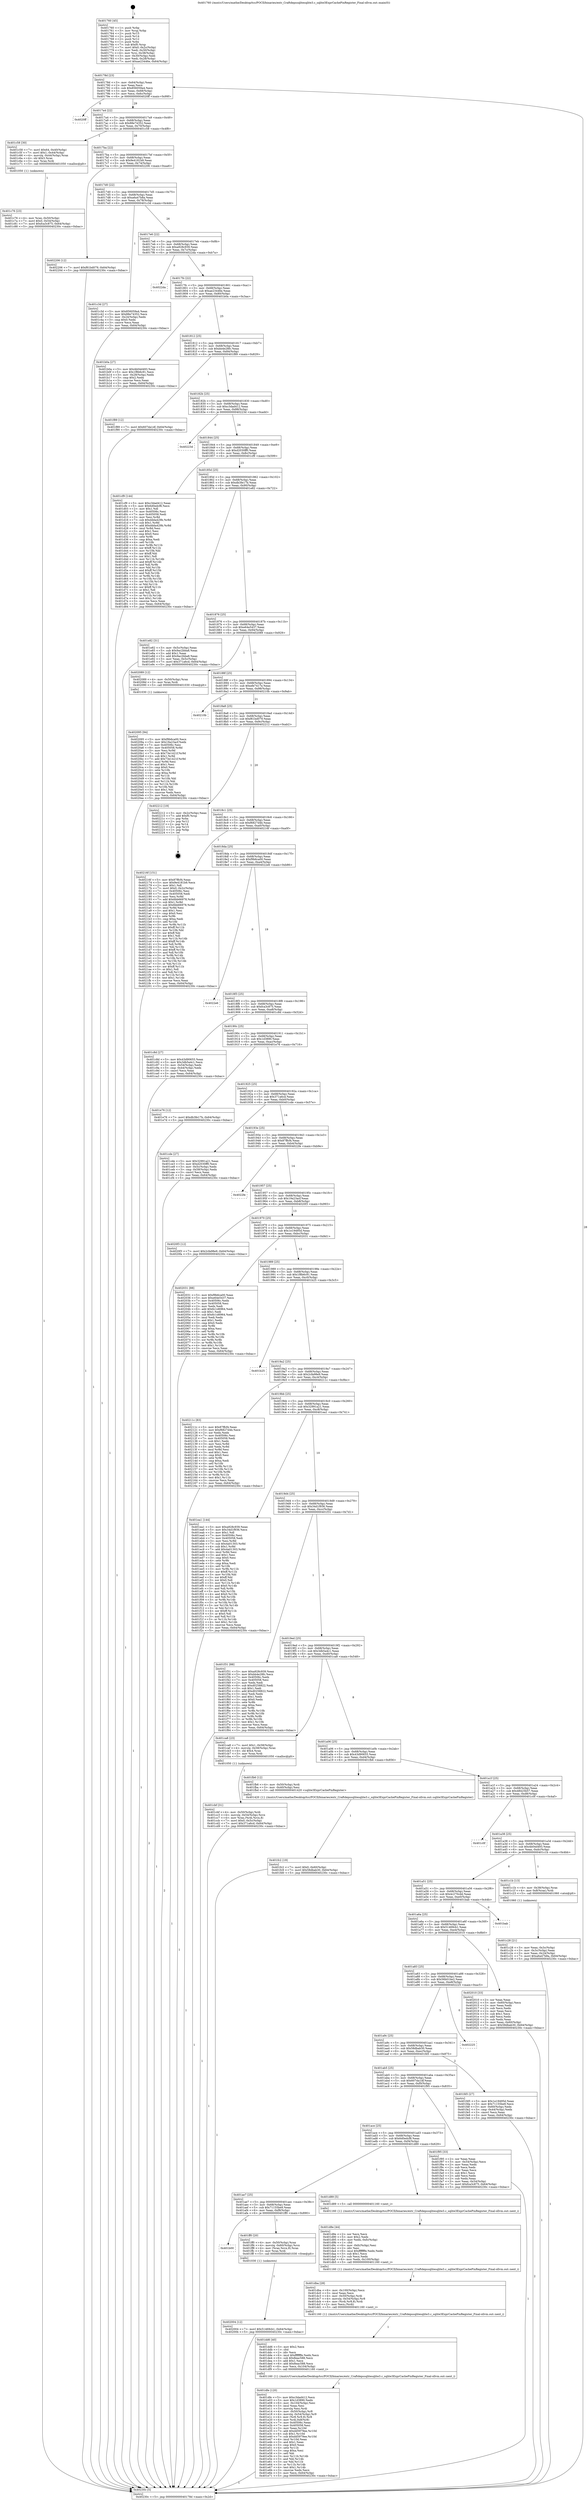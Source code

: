 digraph "0x401760" {
  label = "0x401760 (/mnt/c/Users/mathe/Desktop/tcc/POCII/binaries/extr_Craftdepssqlitesqlite3.c_sqlite3ExprCachePinRegister_Final-ollvm.out::main(0))"
  labelloc = "t"
  node[shape=record]

  Entry [label="",width=0.3,height=0.3,shape=circle,fillcolor=black,style=filled]
  "0x40178d" [label="{
     0x40178d [23]\l
     | [instrs]\l
     &nbsp;&nbsp;0x40178d \<+3\>: mov -0x64(%rbp),%eax\l
     &nbsp;&nbsp;0x401790 \<+2\>: mov %eax,%ecx\l
     &nbsp;&nbsp;0x401792 \<+6\>: sub $0x856059a4,%ecx\l
     &nbsp;&nbsp;0x401798 \<+3\>: mov %eax,-0x68(%rbp)\l
     &nbsp;&nbsp;0x40179b \<+3\>: mov %ecx,-0x6c(%rbp)\l
     &nbsp;&nbsp;0x40179e \<+6\>: je 00000000004020ff \<main+0x99f\>\l
  }"]
  "0x4020ff" [label="{
     0x4020ff\l
  }", style=dashed]
  "0x4017a4" [label="{
     0x4017a4 [22]\l
     | [instrs]\l
     &nbsp;&nbsp;0x4017a4 \<+5\>: jmp 00000000004017a9 \<main+0x49\>\l
     &nbsp;&nbsp;0x4017a9 \<+3\>: mov -0x68(%rbp),%eax\l
     &nbsp;&nbsp;0x4017ac \<+5\>: sub $0x88e74352,%eax\l
     &nbsp;&nbsp;0x4017b1 \<+3\>: mov %eax,-0x70(%rbp)\l
     &nbsp;&nbsp;0x4017b4 \<+6\>: je 0000000000401c58 \<main+0x4f8\>\l
  }"]
  Exit [label="",width=0.3,height=0.3,shape=circle,fillcolor=black,style=filled,peripheries=2]
  "0x401c58" [label="{
     0x401c58 [30]\l
     | [instrs]\l
     &nbsp;&nbsp;0x401c58 \<+7\>: movl $0x64,-0x40(%rbp)\l
     &nbsp;&nbsp;0x401c5f \<+7\>: movl $0x1,-0x44(%rbp)\l
     &nbsp;&nbsp;0x401c66 \<+4\>: movslq -0x44(%rbp),%rax\l
     &nbsp;&nbsp;0x401c6a \<+4\>: shl $0x3,%rax\l
     &nbsp;&nbsp;0x401c6e \<+3\>: mov %rax,%rdi\l
     &nbsp;&nbsp;0x401c71 \<+5\>: call 0000000000401050 \<malloc@plt\>\l
     | [calls]\l
     &nbsp;&nbsp;0x401050 \{1\} (unknown)\l
  }"]
  "0x4017ba" [label="{
     0x4017ba [22]\l
     | [instrs]\l
     &nbsp;&nbsp;0x4017ba \<+5\>: jmp 00000000004017bf \<main+0x5f\>\l
     &nbsp;&nbsp;0x4017bf \<+3\>: mov -0x68(%rbp),%eax\l
     &nbsp;&nbsp;0x4017c2 \<+5\>: sub $0x9e4181b9,%eax\l
     &nbsp;&nbsp;0x4017c7 \<+3\>: mov %eax,-0x74(%rbp)\l
     &nbsp;&nbsp;0x4017ca \<+6\>: je 0000000000402206 \<main+0xaa6\>\l
  }"]
  "0x402095" [label="{
     0x402095 [94]\l
     | [instrs]\l
     &nbsp;&nbsp;0x402095 \<+5\>: mov $0xf9b6ca00,%ecx\l
     &nbsp;&nbsp;0x40209a \<+5\>: mov $0x19a23acf,%edx\l
     &nbsp;&nbsp;0x40209f \<+7\>: mov 0x40506c,%esi\l
     &nbsp;&nbsp;0x4020a6 \<+8\>: mov 0x405058,%r8d\l
     &nbsp;&nbsp;0x4020ae \<+3\>: mov %esi,%r9d\l
     &nbsp;&nbsp;0x4020b1 \<+7\>: sub $0x73e1421f,%r9d\l
     &nbsp;&nbsp;0x4020b8 \<+4\>: sub $0x1,%r9d\l
     &nbsp;&nbsp;0x4020bc \<+7\>: add $0x73e1421f,%r9d\l
     &nbsp;&nbsp;0x4020c3 \<+4\>: imul %r9d,%esi\l
     &nbsp;&nbsp;0x4020c7 \<+3\>: and $0x1,%esi\l
     &nbsp;&nbsp;0x4020ca \<+3\>: cmp $0x0,%esi\l
     &nbsp;&nbsp;0x4020cd \<+4\>: sete %r10b\l
     &nbsp;&nbsp;0x4020d1 \<+4\>: cmp $0xa,%r8d\l
     &nbsp;&nbsp;0x4020d5 \<+4\>: setl %r11b\l
     &nbsp;&nbsp;0x4020d9 \<+3\>: mov %r10b,%bl\l
     &nbsp;&nbsp;0x4020dc \<+3\>: and %r11b,%bl\l
     &nbsp;&nbsp;0x4020df \<+3\>: xor %r11b,%r10b\l
     &nbsp;&nbsp;0x4020e2 \<+3\>: or %r10b,%bl\l
     &nbsp;&nbsp;0x4020e5 \<+3\>: test $0x1,%bl\l
     &nbsp;&nbsp;0x4020e8 \<+3\>: cmovne %edx,%ecx\l
     &nbsp;&nbsp;0x4020eb \<+3\>: mov %ecx,-0x64(%rbp)\l
     &nbsp;&nbsp;0x4020ee \<+5\>: jmp 000000000040230c \<main+0xbac\>\l
  }"]
  "0x402206" [label="{
     0x402206 [12]\l
     | [instrs]\l
     &nbsp;&nbsp;0x402206 \<+7\>: movl $0xf61bd079,-0x64(%rbp)\l
     &nbsp;&nbsp;0x40220d \<+5\>: jmp 000000000040230c \<main+0xbac\>\l
  }"]
  "0x4017d0" [label="{
     0x4017d0 [22]\l
     | [instrs]\l
     &nbsp;&nbsp;0x4017d0 \<+5\>: jmp 00000000004017d5 \<main+0x75\>\l
     &nbsp;&nbsp;0x4017d5 \<+3\>: mov -0x68(%rbp),%eax\l
     &nbsp;&nbsp;0x4017d8 \<+5\>: sub $0xa6a47b8a,%eax\l
     &nbsp;&nbsp;0x4017dd \<+3\>: mov %eax,-0x78(%rbp)\l
     &nbsp;&nbsp;0x4017e0 \<+6\>: je 0000000000401c3d \<main+0x4dd\>\l
  }"]
  "0x402004" [label="{
     0x402004 [12]\l
     | [instrs]\l
     &nbsp;&nbsp;0x402004 \<+7\>: movl $0x51469cb1,-0x64(%rbp)\l
     &nbsp;&nbsp;0x40200b \<+5\>: jmp 000000000040230c \<main+0xbac\>\l
  }"]
  "0x401c3d" [label="{
     0x401c3d [27]\l
     | [instrs]\l
     &nbsp;&nbsp;0x401c3d \<+5\>: mov $0x856059a4,%eax\l
     &nbsp;&nbsp;0x401c42 \<+5\>: mov $0x88e74352,%ecx\l
     &nbsp;&nbsp;0x401c47 \<+3\>: mov -0x24(%rbp),%edx\l
     &nbsp;&nbsp;0x401c4a \<+3\>: cmp $0x0,%edx\l
     &nbsp;&nbsp;0x401c4d \<+3\>: cmove %ecx,%eax\l
     &nbsp;&nbsp;0x401c50 \<+3\>: mov %eax,-0x64(%rbp)\l
     &nbsp;&nbsp;0x401c53 \<+5\>: jmp 000000000040230c \<main+0xbac\>\l
  }"]
  "0x4017e6" [label="{
     0x4017e6 [22]\l
     | [instrs]\l
     &nbsp;&nbsp;0x4017e6 \<+5\>: jmp 00000000004017eb \<main+0x8b\>\l
     &nbsp;&nbsp;0x4017eb \<+3\>: mov -0x68(%rbp),%eax\l
     &nbsp;&nbsp;0x4017ee \<+5\>: sub $0xa928c939,%eax\l
     &nbsp;&nbsp;0x4017f3 \<+3\>: mov %eax,-0x7c(%rbp)\l
     &nbsp;&nbsp;0x4017f6 \<+6\>: je 00000000004022da \<main+0xb7a\>\l
  }"]
  "0x401b00" [label="{
     0x401b00\l
  }", style=dashed]
  "0x4022da" [label="{
     0x4022da\l
  }", style=dashed]
  "0x4017fc" [label="{
     0x4017fc [22]\l
     | [instrs]\l
     &nbsp;&nbsp;0x4017fc \<+5\>: jmp 0000000000401801 \<main+0xa1\>\l
     &nbsp;&nbsp;0x401801 \<+3\>: mov -0x68(%rbp),%eax\l
     &nbsp;&nbsp;0x401804 \<+5\>: sub $0xae23446e,%eax\l
     &nbsp;&nbsp;0x401809 \<+3\>: mov %eax,-0x80(%rbp)\l
     &nbsp;&nbsp;0x40180c \<+6\>: je 0000000000401b0a \<main+0x3aa\>\l
  }"]
  "0x401ff0" [label="{
     0x401ff0 [20]\l
     | [instrs]\l
     &nbsp;&nbsp;0x401ff0 \<+4\>: mov -0x50(%rbp),%rax\l
     &nbsp;&nbsp;0x401ff4 \<+4\>: movslq -0x60(%rbp),%rcx\l
     &nbsp;&nbsp;0x401ff8 \<+4\>: mov (%rax,%rcx,8),%rax\l
     &nbsp;&nbsp;0x401ffc \<+3\>: mov %rax,%rdi\l
     &nbsp;&nbsp;0x401fff \<+5\>: call 0000000000401030 \<free@plt\>\l
     | [calls]\l
     &nbsp;&nbsp;0x401030 \{1\} (unknown)\l
  }"]
  "0x401b0a" [label="{
     0x401b0a [27]\l
     | [instrs]\l
     &nbsp;&nbsp;0x401b0a \<+5\>: mov $0x4b04d493,%eax\l
     &nbsp;&nbsp;0x401b0f \<+5\>: mov $0x1f8b6c91,%ecx\l
     &nbsp;&nbsp;0x401b14 \<+3\>: mov -0x28(%rbp),%edx\l
     &nbsp;&nbsp;0x401b17 \<+3\>: cmp $0x2,%edx\l
     &nbsp;&nbsp;0x401b1a \<+3\>: cmovne %ecx,%eax\l
     &nbsp;&nbsp;0x401b1d \<+3\>: mov %eax,-0x64(%rbp)\l
     &nbsp;&nbsp;0x401b20 \<+5\>: jmp 000000000040230c \<main+0xbac\>\l
  }"]
  "0x401812" [label="{
     0x401812 [25]\l
     | [instrs]\l
     &nbsp;&nbsp;0x401812 \<+5\>: jmp 0000000000401817 \<main+0xb7\>\l
     &nbsp;&nbsp;0x401817 \<+3\>: mov -0x68(%rbp),%eax\l
     &nbsp;&nbsp;0x40181a \<+5\>: sub $0xbb4e28fc,%eax\l
     &nbsp;&nbsp;0x40181f \<+6\>: mov %eax,-0x84(%rbp)\l
     &nbsp;&nbsp;0x401825 \<+6\>: je 0000000000401f89 \<main+0x829\>\l
  }"]
  "0x40230c" [label="{
     0x40230c [5]\l
     | [instrs]\l
     &nbsp;&nbsp;0x40230c \<+5\>: jmp 000000000040178d \<main+0x2d\>\l
  }"]
  "0x401760" [label="{
     0x401760 [45]\l
     | [instrs]\l
     &nbsp;&nbsp;0x401760 \<+1\>: push %rbp\l
     &nbsp;&nbsp;0x401761 \<+3\>: mov %rsp,%rbp\l
     &nbsp;&nbsp;0x401764 \<+2\>: push %r15\l
     &nbsp;&nbsp;0x401766 \<+2\>: push %r14\l
     &nbsp;&nbsp;0x401768 \<+2\>: push %r12\l
     &nbsp;&nbsp;0x40176a \<+1\>: push %rbx\l
     &nbsp;&nbsp;0x40176b \<+7\>: sub $0xf0,%rsp\l
     &nbsp;&nbsp;0x401772 \<+7\>: movl $0x0,-0x2c(%rbp)\l
     &nbsp;&nbsp;0x401779 \<+3\>: mov %edi,-0x30(%rbp)\l
     &nbsp;&nbsp;0x40177c \<+4\>: mov %rsi,-0x38(%rbp)\l
     &nbsp;&nbsp;0x401780 \<+3\>: mov -0x30(%rbp),%edi\l
     &nbsp;&nbsp;0x401783 \<+3\>: mov %edi,-0x28(%rbp)\l
     &nbsp;&nbsp;0x401786 \<+7\>: movl $0xae23446e,-0x64(%rbp)\l
  }"]
  "0x401fc2" [label="{
     0x401fc2 [19]\l
     | [instrs]\l
     &nbsp;&nbsp;0x401fc2 \<+7\>: movl $0x0,-0x60(%rbp)\l
     &nbsp;&nbsp;0x401fc9 \<+7\>: movl $0x58dbab30,-0x64(%rbp)\l
     &nbsp;&nbsp;0x401fd0 \<+5\>: jmp 000000000040230c \<main+0xbac\>\l
  }"]
  "0x401f89" [label="{
     0x401f89 [12]\l
     | [instrs]\l
     &nbsp;&nbsp;0x401f89 \<+7\>: movl $0x607da1df,-0x64(%rbp)\l
     &nbsp;&nbsp;0x401f90 \<+5\>: jmp 000000000040230c \<main+0xbac\>\l
  }"]
  "0x40182b" [label="{
     0x40182b [25]\l
     | [instrs]\l
     &nbsp;&nbsp;0x40182b \<+5\>: jmp 0000000000401830 \<main+0xd0\>\l
     &nbsp;&nbsp;0x401830 \<+3\>: mov -0x68(%rbp),%eax\l
     &nbsp;&nbsp;0x401833 \<+5\>: sub $0xc3dad412,%eax\l
     &nbsp;&nbsp;0x401838 \<+6\>: mov %eax,-0x88(%rbp)\l
     &nbsp;&nbsp;0x40183e \<+6\>: je 000000000040223d \<main+0xadd\>\l
  }"]
  "0x401dfe" [label="{
     0x401dfe [120]\l
     | [instrs]\l
     &nbsp;&nbsp;0x401dfe \<+5\>: mov $0xc3dad412,%ecx\l
     &nbsp;&nbsp;0x401e03 \<+5\>: mov $0x1d3890,%edx\l
     &nbsp;&nbsp;0x401e08 \<+6\>: mov -0x104(%rbp),%esi\l
     &nbsp;&nbsp;0x401e0e \<+3\>: imul %eax,%esi\l
     &nbsp;&nbsp;0x401e11 \<+3\>: movslq %esi,%rdi\l
     &nbsp;&nbsp;0x401e14 \<+4\>: mov -0x50(%rbp),%r8\l
     &nbsp;&nbsp;0x401e18 \<+4\>: movslq -0x54(%rbp),%r9\l
     &nbsp;&nbsp;0x401e1c \<+4\>: mov (%r8,%r9,8),%r8\l
     &nbsp;&nbsp;0x401e20 \<+4\>: mov %rdi,0x8(%r8)\l
     &nbsp;&nbsp;0x401e24 \<+7\>: mov 0x40506c,%eax\l
     &nbsp;&nbsp;0x401e2b \<+7\>: mov 0x405058,%esi\l
     &nbsp;&nbsp;0x401e32 \<+3\>: mov %eax,%r10d\l
     &nbsp;&nbsp;0x401e35 \<+7\>: add $0xdd5979ee,%r10d\l
     &nbsp;&nbsp;0x401e3c \<+4\>: sub $0x1,%r10d\l
     &nbsp;&nbsp;0x401e40 \<+7\>: sub $0xdd5979ee,%r10d\l
     &nbsp;&nbsp;0x401e47 \<+4\>: imul %r10d,%eax\l
     &nbsp;&nbsp;0x401e4b \<+3\>: and $0x1,%eax\l
     &nbsp;&nbsp;0x401e4e \<+3\>: cmp $0x0,%eax\l
     &nbsp;&nbsp;0x401e51 \<+4\>: sete %r11b\l
     &nbsp;&nbsp;0x401e55 \<+3\>: cmp $0xa,%esi\l
     &nbsp;&nbsp;0x401e58 \<+3\>: setl %bl\l
     &nbsp;&nbsp;0x401e5b \<+3\>: mov %r11b,%r14b\l
     &nbsp;&nbsp;0x401e5e \<+3\>: and %bl,%r14b\l
     &nbsp;&nbsp;0x401e61 \<+3\>: xor %bl,%r11b\l
     &nbsp;&nbsp;0x401e64 \<+3\>: or %r11b,%r14b\l
     &nbsp;&nbsp;0x401e67 \<+4\>: test $0x1,%r14b\l
     &nbsp;&nbsp;0x401e6b \<+3\>: cmovne %edx,%ecx\l
     &nbsp;&nbsp;0x401e6e \<+3\>: mov %ecx,-0x64(%rbp)\l
     &nbsp;&nbsp;0x401e71 \<+5\>: jmp 000000000040230c \<main+0xbac\>\l
  }"]
  "0x40223d" [label="{
     0x40223d\l
  }", style=dashed]
  "0x401844" [label="{
     0x401844 [25]\l
     | [instrs]\l
     &nbsp;&nbsp;0x401844 \<+5\>: jmp 0000000000401849 \<main+0xe9\>\l
     &nbsp;&nbsp;0x401849 \<+3\>: mov -0x68(%rbp),%eax\l
     &nbsp;&nbsp;0x40184c \<+5\>: sub $0xd2030ff0,%eax\l
     &nbsp;&nbsp;0x401851 \<+6\>: mov %eax,-0x8c(%rbp)\l
     &nbsp;&nbsp;0x401857 \<+6\>: je 0000000000401cf9 \<main+0x599\>\l
  }"]
  "0x401dd6" [label="{
     0x401dd6 [40]\l
     | [instrs]\l
     &nbsp;&nbsp;0x401dd6 \<+5\>: mov $0x2,%ecx\l
     &nbsp;&nbsp;0x401ddb \<+1\>: cltd\l
     &nbsp;&nbsp;0x401ddc \<+2\>: idiv %ecx\l
     &nbsp;&nbsp;0x401dde \<+6\>: imul $0xfffffffe,%edx,%ecx\l
     &nbsp;&nbsp;0x401de4 \<+6\>: sub $0x8eac588,%ecx\l
     &nbsp;&nbsp;0x401dea \<+3\>: add $0x1,%ecx\l
     &nbsp;&nbsp;0x401ded \<+6\>: add $0x8eac588,%ecx\l
     &nbsp;&nbsp;0x401df3 \<+6\>: mov %ecx,-0x104(%rbp)\l
     &nbsp;&nbsp;0x401df9 \<+5\>: call 0000000000401160 \<next_i\>\l
     | [calls]\l
     &nbsp;&nbsp;0x401160 \{1\} (/mnt/c/Users/mathe/Desktop/tcc/POCII/binaries/extr_Craftdepssqlitesqlite3.c_sqlite3ExprCachePinRegister_Final-ollvm.out::next_i)\l
  }"]
  "0x401cf9" [label="{
     0x401cf9 [144]\l
     | [instrs]\l
     &nbsp;&nbsp;0x401cf9 \<+5\>: mov $0xc3dad412,%eax\l
     &nbsp;&nbsp;0x401cfe \<+5\>: mov $0x6d0edcf8,%ecx\l
     &nbsp;&nbsp;0x401d03 \<+2\>: mov $0x1,%dl\l
     &nbsp;&nbsp;0x401d05 \<+7\>: mov 0x40506c,%esi\l
     &nbsp;&nbsp;0x401d0c \<+7\>: mov 0x405058,%edi\l
     &nbsp;&nbsp;0x401d13 \<+3\>: mov %esi,%r8d\l
     &nbsp;&nbsp;0x401d16 \<+7\>: sub $0xddda429b,%r8d\l
     &nbsp;&nbsp;0x401d1d \<+4\>: sub $0x1,%r8d\l
     &nbsp;&nbsp;0x401d21 \<+7\>: add $0xddda429b,%r8d\l
     &nbsp;&nbsp;0x401d28 \<+4\>: imul %r8d,%esi\l
     &nbsp;&nbsp;0x401d2c \<+3\>: and $0x1,%esi\l
     &nbsp;&nbsp;0x401d2f \<+3\>: cmp $0x0,%esi\l
     &nbsp;&nbsp;0x401d32 \<+4\>: sete %r9b\l
     &nbsp;&nbsp;0x401d36 \<+3\>: cmp $0xa,%edi\l
     &nbsp;&nbsp;0x401d39 \<+4\>: setl %r10b\l
     &nbsp;&nbsp;0x401d3d \<+3\>: mov %r9b,%r11b\l
     &nbsp;&nbsp;0x401d40 \<+4\>: xor $0xff,%r11b\l
     &nbsp;&nbsp;0x401d44 \<+3\>: mov %r10b,%bl\l
     &nbsp;&nbsp;0x401d47 \<+3\>: xor $0xff,%bl\l
     &nbsp;&nbsp;0x401d4a \<+3\>: xor $0x1,%dl\l
     &nbsp;&nbsp;0x401d4d \<+3\>: mov %r11b,%r14b\l
     &nbsp;&nbsp;0x401d50 \<+4\>: and $0xff,%r14b\l
     &nbsp;&nbsp;0x401d54 \<+3\>: and %dl,%r9b\l
     &nbsp;&nbsp;0x401d57 \<+3\>: mov %bl,%r15b\l
     &nbsp;&nbsp;0x401d5a \<+4\>: and $0xff,%r15b\l
     &nbsp;&nbsp;0x401d5e \<+3\>: and %dl,%r10b\l
     &nbsp;&nbsp;0x401d61 \<+3\>: or %r9b,%r14b\l
     &nbsp;&nbsp;0x401d64 \<+3\>: or %r10b,%r15b\l
     &nbsp;&nbsp;0x401d67 \<+3\>: xor %r15b,%r14b\l
     &nbsp;&nbsp;0x401d6a \<+3\>: or %bl,%r11b\l
     &nbsp;&nbsp;0x401d6d \<+4\>: xor $0xff,%r11b\l
     &nbsp;&nbsp;0x401d71 \<+3\>: or $0x1,%dl\l
     &nbsp;&nbsp;0x401d74 \<+3\>: and %dl,%r11b\l
     &nbsp;&nbsp;0x401d77 \<+3\>: or %r11b,%r14b\l
     &nbsp;&nbsp;0x401d7a \<+4\>: test $0x1,%r14b\l
     &nbsp;&nbsp;0x401d7e \<+3\>: cmovne %ecx,%eax\l
     &nbsp;&nbsp;0x401d81 \<+3\>: mov %eax,-0x64(%rbp)\l
     &nbsp;&nbsp;0x401d84 \<+5\>: jmp 000000000040230c \<main+0xbac\>\l
  }"]
  "0x40185d" [label="{
     0x40185d [25]\l
     | [instrs]\l
     &nbsp;&nbsp;0x40185d \<+5\>: jmp 0000000000401862 \<main+0x102\>\l
     &nbsp;&nbsp;0x401862 \<+3\>: mov -0x68(%rbp),%eax\l
     &nbsp;&nbsp;0x401865 \<+5\>: sub $0xdb3fe17b,%eax\l
     &nbsp;&nbsp;0x40186a \<+6\>: mov %eax,-0x90(%rbp)\l
     &nbsp;&nbsp;0x401870 \<+6\>: je 0000000000401e82 \<main+0x722\>\l
  }"]
  "0x401dba" [label="{
     0x401dba [28]\l
     | [instrs]\l
     &nbsp;&nbsp;0x401dba \<+6\>: mov -0x100(%rbp),%ecx\l
     &nbsp;&nbsp;0x401dc0 \<+3\>: imul %eax,%ecx\l
     &nbsp;&nbsp;0x401dc3 \<+4\>: mov -0x50(%rbp),%rdi\l
     &nbsp;&nbsp;0x401dc7 \<+4\>: movslq -0x54(%rbp),%r8\l
     &nbsp;&nbsp;0x401dcb \<+4\>: mov (%rdi,%r8,8),%rdi\l
     &nbsp;&nbsp;0x401dcf \<+2\>: mov %ecx,(%rdi)\l
     &nbsp;&nbsp;0x401dd1 \<+5\>: call 0000000000401160 \<next_i\>\l
     | [calls]\l
     &nbsp;&nbsp;0x401160 \{1\} (/mnt/c/Users/mathe/Desktop/tcc/POCII/binaries/extr_Craftdepssqlitesqlite3.c_sqlite3ExprCachePinRegister_Final-ollvm.out::next_i)\l
  }"]
  "0x401e82" [label="{
     0x401e82 [31]\l
     | [instrs]\l
     &nbsp;&nbsp;0x401e82 \<+3\>: mov -0x5c(%rbp),%eax\l
     &nbsp;&nbsp;0x401e85 \<+5\>: sub $0x9ac2bba8,%eax\l
     &nbsp;&nbsp;0x401e8a \<+3\>: add $0x1,%eax\l
     &nbsp;&nbsp;0x401e8d \<+5\>: add $0x9ac2bba8,%eax\l
     &nbsp;&nbsp;0x401e92 \<+3\>: mov %eax,-0x5c(%rbp)\l
     &nbsp;&nbsp;0x401e95 \<+7\>: movl $0x371a6cd,-0x64(%rbp)\l
     &nbsp;&nbsp;0x401e9c \<+5\>: jmp 000000000040230c \<main+0xbac\>\l
  }"]
  "0x401876" [label="{
     0x401876 [25]\l
     | [instrs]\l
     &nbsp;&nbsp;0x401876 \<+5\>: jmp 000000000040187b \<main+0x11b\>\l
     &nbsp;&nbsp;0x40187b \<+3\>: mov -0x68(%rbp),%eax\l
     &nbsp;&nbsp;0x40187e \<+5\>: sub $0xe64e5437,%eax\l
     &nbsp;&nbsp;0x401883 \<+6\>: mov %eax,-0x94(%rbp)\l
     &nbsp;&nbsp;0x401889 \<+6\>: je 0000000000402089 \<main+0x929\>\l
  }"]
  "0x401d8e" [label="{
     0x401d8e [44]\l
     | [instrs]\l
     &nbsp;&nbsp;0x401d8e \<+2\>: xor %ecx,%ecx\l
     &nbsp;&nbsp;0x401d90 \<+5\>: mov $0x2,%edx\l
     &nbsp;&nbsp;0x401d95 \<+6\>: mov %edx,-0xfc(%rbp)\l
     &nbsp;&nbsp;0x401d9b \<+1\>: cltd\l
     &nbsp;&nbsp;0x401d9c \<+6\>: mov -0xfc(%rbp),%esi\l
     &nbsp;&nbsp;0x401da2 \<+2\>: idiv %esi\l
     &nbsp;&nbsp;0x401da4 \<+6\>: imul $0xfffffffe,%edx,%edx\l
     &nbsp;&nbsp;0x401daa \<+3\>: sub $0x1,%ecx\l
     &nbsp;&nbsp;0x401dad \<+2\>: sub %ecx,%edx\l
     &nbsp;&nbsp;0x401daf \<+6\>: mov %edx,-0x100(%rbp)\l
     &nbsp;&nbsp;0x401db5 \<+5\>: call 0000000000401160 \<next_i\>\l
     | [calls]\l
     &nbsp;&nbsp;0x401160 \{1\} (/mnt/c/Users/mathe/Desktop/tcc/POCII/binaries/extr_Craftdepssqlitesqlite3.c_sqlite3ExprCachePinRegister_Final-ollvm.out::next_i)\l
  }"]
  "0x402089" [label="{
     0x402089 [12]\l
     | [instrs]\l
     &nbsp;&nbsp;0x402089 \<+4\>: mov -0x50(%rbp),%rax\l
     &nbsp;&nbsp;0x40208d \<+3\>: mov %rax,%rdi\l
     &nbsp;&nbsp;0x402090 \<+5\>: call 0000000000401030 \<free@plt\>\l
     | [calls]\l
     &nbsp;&nbsp;0x401030 \{1\} (unknown)\l
  }"]
  "0x40188f" [label="{
     0x40188f [25]\l
     | [instrs]\l
     &nbsp;&nbsp;0x40188f \<+5\>: jmp 0000000000401894 \<main+0x134\>\l
     &nbsp;&nbsp;0x401894 \<+3\>: mov -0x68(%rbp),%eax\l
     &nbsp;&nbsp;0x401897 \<+5\>: sub $0xefe7417e,%eax\l
     &nbsp;&nbsp;0x40189c \<+6\>: mov %eax,-0x98(%rbp)\l
     &nbsp;&nbsp;0x4018a2 \<+6\>: je 000000000040210b \<main+0x9ab\>\l
  }"]
  "0x401ae7" [label="{
     0x401ae7 [25]\l
     | [instrs]\l
     &nbsp;&nbsp;0x401ae7 \<+5\>: jmp 0000000000401aec \<main+0x38c\>\l
     &nbsp;&nbsp;0x401aec \<+3\>: mov -0x68(%rbp),%eax\l
     &nbsp;&nbsp;0x401aef \<+5\>: sub $0x71155be9,%eax\l
     &nbsp;&nbsp;0x401af4 \<+6\>: mov %eax,-0xf8(%rbp)\l
     &nbsp;&nbsp;0x401afa \<+6\>: je 0000000000401ff0 \<main+0x890\>\l
  }"]
  "0x40210b" [label="{
     0x40210b\l
  }", style=dashed]
  "0x4018a8" [label="{
     0x4018a8 [25]\l
     | [instrs]\l
     &nbsp;&nbsp;0x4018a8 \<+5\>: jmp 00000000004018ad \<main+0x14d\>\l
     &nbsp;&nbsp;0x4018ad \<+3\>: mov -0x68(%rbp),%eax\l
     &nbsp;&nbsp;0x4018b0 \<+5\>: sub $0xf61bd079,%eax\l
     &nbsp;&nbsp;0x4018b5 \<+6\>: mov %eax,-0x9c(%rbp)\l
     &nbsp;&nbsp;0x4018bb \<+6\>: je 0000000000402212 \<main+0xab2\>\l
  }"]
  "0x401d89" [label="{
     0x401d89 [5]\l
     | [instrs]\l
     &nbsp;&nbsp;0x401d89 \<+5\>: call 0000000000401160 \<next_i\>\l
     | [calls]\l
     &nbsp;&nbsp;0x401160 \{1\} (/mnt/c/Users/mathe/Desktop/tcc/POCII/binaries/extr_Craftdepssqlitesqlite3.c_sqlite3ExprCachePinRegister_Final-ollvm.out::next_i)\l
  }"]
  "0x402212" [label="{
     0x402212 [19]\l
     | [instrs]\l
     &nbsp;&nbsp;0x402212 \<+3\>: mov -0x2c(%rbp),%eax\l
     &nbsp;&nbsp;0x402215 \<+7\>: add $0xf0,%rsp\l
     &nbsp;&nbsp;0x40221c \<+1\>: pop %rbx\l
     &nbsp;&nbsp;0x40221d \<+2\>: pop %r12\l
     &nbsp;&nbsp;0x40221f \<+2\>: pop %r14\l
     &nbsp;&nbsp;0x402221 \<+2\>: pop %r15\l
     &nbsp;&nbsp;0x402223 \<+1\>: pop %rbp\l
     &nbsp;&nbsp;0x402224 \<+1\>: ret\l
  }"]
  "0x4018c1" [label="{
     0x4018c1 [25]\l
     | [instrs]\l
     &nbsp;&nbsp;0x4018c1 \<+5\>: jmp 00000000004018c6 \<main+0x166\>\l
     &nbsp;&nbsp;0x4018c6 \<+3\>: mov -0x68(%rbp),%eax\l
     &nbsp;&nbsp;0x4018c9 \<+5\>: sub $0xf6827d4b,%eax\l
     &nbsp;&nbsp;0x4018ce \<+6\>: mov %eax,-0xa0(%rbp)\l
     &nbsp;&nbsp;0x4018d4 \<+6\>: je 000000000040216f \<main+0xa0f\>\l
  }"]
  "0x401ace" [label="{
     0x401ace [25]\l
     | [instrs]\l
     &nbsp;&nbsp;0x401ace \<+5\>: jmp 0000000000401ad3 \<main+0x373\>\l
     &nbsp;&nbsp;0x401ad3 \<+3\>: mov -0x68(%rbp),%eax\l
     &nbsp;&nbsp;0x401ad6 \<+5\>: sub $0x6d0edcf8,%eax\l
     &nbsp;&nbsp;0x401adb \<+6\>: mov %eax,-0xf4(%rbp)\l
     &nbsp;&nbsp;0x401ae1 \<+6\>: je 0000000000401d89 \<main+0x629\>\l
  }"]
  "0x40216f" [label="{
     0x40216f [151]\l
     | [instrs]\l
     &nbsp;&nbsp;0x40216f \<+5\>: mov $0x87ffcf4,%eax\l
     &nbsp;&nbsp;0x402174 \<+5\>: mov $0x9e4181b9,%ecx\l
     &nbsp;&nbsp;0x402179 \<+2\>: mov $0x1,%dl\l
     &nbsp;&nbsp;0x40217b \<+7\>: movl $0x0,-0x2c(%rbp)\l
     &nbsp;&nbsp;0x402182 \<+7\>: mov 0x40506c,%esi\l
     &nbsp;&nbsp;0x402189 \<+7\>: mov 0x405058,%edi\l
     &nbsp;&nbsp;0x402190 \<+3\>: mov %esi,%r8d\l
     &nbsp;&nbsp;0x402193 \<+7\>: add $0x6bb66978,%r8d\l
     &nbsp;&nbsp;0x40219a \<+4\>: sub $0x1,%r8d\l
     &nbsp;&nbsp;0x40219e \<+7\>: sub $0x6bb66978,%r8d\l
     &nbsp;&nbsp;0x4021a5 \<+4\>: imul %r8d,%esi\l
     &nbsp;&nbsp;0x4021a9 \<+3\>: and $0x1,%esi\l
     &nbsp;&nbsp;0x4021ac \<+3\>: cmp $0x0,%esi\l
     &nbsp;&nbsp;0x4021af \<+4\>: sete %r9b\l
     &nbsp;&nbsp;0x4021b3 \<+3\>: cmp $0xa,%edi\l
     &nbsp;&nbsp;0x4021b6 \<+4\>: setl %r10b\l
     &nbsp;&nbsp;0x4021ba \<+3\>: mov %r9b,%r11b\l
     &nbsp;&nbsp;0x4021bd \<+4\>: xor $0xff,%r11b\l
     &nbsp;&nbsp;0x4021c1 \<+3\>: mov %r10b,%bl\l
     &nbsp;&nbsp;0x4021c4 \<+3\>: xor $0xff,%bl\l
     &nbsp;&nbsp;0x4021c7 \<+3\>: xor $0x1,%dl\l
     &nbsp;&nbsp;0x4021ca \<+3\>: mov %r11b,%r14b\l
     &nbsp;&nbsp;0x4021cd \<+4\>: and $0xff,%r14b\l
     &nbsp;&nbsp;0x4021d1 \<+3\>: and %dl,%r9b\l
     &nbsp;&nbsp;0x4021d4 \<+3\>: mov %bl,%r15b\l
     &nbsp;&nbsp;0x4021d7 \<+4\>: and $0xff,%r15b\l
     &nbsp;&nbsp;0x4021db \<+3\>: and %dl,%r10b\l
     &nbsp;&nbsp;0x4021de \<+3\>: or %r9b,%r14b\l
     &nbsp;&nbsp;0x4021e1 \<+3\>: or %r10b,%r15b\l
     &nbsp;&nbsp;0x4021e4 \<+3\>: xor %r15b,%r14b\l
     &nbsp;&nbsp;0x4021e7 \<+3\>: or %bl,%r11b\l
     &nbsp;&nbsp;0x4021ea \<+4\>: xor $0xff,%r11b\l
     &nbsp;&nbsp;0x4021ee \<+3\>: or $0x1,%dl\l
     &nbsp;&nbsp;0x4021f1 \<+3\>: and %dl,%r11b\l
     &nbsp;&nbsp;0x4021f4 \<+3\>: or %r11b,%r14b\l
     &nbsp;&nbsp;0x4021f7 \<+4\>: test $0x1,%r14b\l
     &nbsp;&nbsp;0x4021fb \<+3\>: cmovne %ecx,%eax\l
     &nbsp;&nbsp;0x4021fe \<+3\>: mov %eax,-0x64(%rbp)\l
     &nbsp;&nbsp;0x402201 \<+5\>: jmp 000000000040230c \<main+0xbac\>\l
  }"]
  "0x4018da" [label="{
     0x4018da [25]\l
     | [instrs]\l
     &nbsp;&nbsp;0x4018da \<+5\>: jmp 00000000004018df \<main+0x17f\>\l
     &nbsp;&nbsp;0x4018df \<+3\>: mov -0x68(%rbp),%eax\l
     &nbsp;&nbsp;0x4018e2 \<+5\>: sub $0xf9b6ca00,%eax\l
     &nbsp;&nbsp;0x4018e7 \<+6\>: mov %eax,-0xa4(%rbp)\l
     &nbsp;&nbsp;0x4018ed \<+6\>: je 00000000004022e6 \<main+0xb86\>\l
  }"]
  "0x401f95" [label="{
     0x401f95 [33]\l
     | [instrs]\l
     &nbsp;&nbsp;0x401f95 \<+2\>: xor %eax,%eax\l
     &nbsp;&nbsp;0x401f97 \<+3\>: mov -0x54(%rbp),%ecx\l
     &nbsp;&nbsp;0x401f9a \<+2\>: mov %eax,%edx\l
     &nbsp;&nbsp;0x401f9c \<+2\>: sub %ecx,%edx\l
     &nbsp;&nbsp;0x401f9e \<+2\>: mov %eax,%ecx\l
     &nbsp;&nbsp;0x401fa0 \<+3\>: sub $0x1,%ecx\l
     &nbsp;&nbsp;0x401fa3 \<+2\>: add %ecx,%edx\l
     &nbsp;&nbsp;0x401fa5 \<+2\>: sub %edx,%eax\l
     &nbsp;&nbsp;0x401fa7 \<+3\>: mov %eax,-0x54(%rbp)\l
     &nbsp;&nbsp;0x401faa \<+7\>: movl $0xfca3c875,-0x64(%rbp)\l
     &nbsp;&nbsp;0x401fb1 \<+5\>: jmp 000000000040230c \<main+0xbac\>\l
  }"]
  "0x4022e6" [label="{
     0x4022e6\l
  }", style=dashed]
  "0x4018f3" [label="{
     0x4018f3 [25]\l
     | [instrs]\l
     &nbsp;&nbsp;0x4018f3 \<+5\>: jmp 00000000004018f8 \<main+0x198\>\l
     &nbsp;&nbsp;0x4018f8 \<+3\>: mov -0x68(%rbp),%eax\l
     &nbsp;&nbsp;0x4018fb \<+5\>: sub $0xfca3c875,%eax\l
     &nbsp;&nbsp;0x401900 \<+6\>: mov %eax,-0xa8(%rbp)\l
     &nbsp;&nbsp;0x401906 \<+6\>: je 0000000000401c8d \<main+0x52d\>\l
  }"]
  "0x401ab5" [label="{
     0x401ab5 [25]\l
     | [instrs]\l
     &nbsp;&nbsp;0x401ab5 \<+5\>: jmp 0000000000401aba \<main+0x35a\>\l
     &nbsp;&nbsp;0x401aba \<+3\>: mov -0x68(%rbp),%eax\l
     &nbsp;&nbsp;0x401abd \<+5\>: sub $0x607da1df,%eax\l
     &nbsp;&nbsp;0x401ac2 \<+6\>: mov %eax,-0xf0(%rbp)\l
     &nbsp;&nbsp;0x401ac8 \<+6\>: je 0000000000401f95 \<main+0x835\>\l
  }"]
  "0x401c8d" [label="{
     0x401c8d [27]\l
     | [instrs]\l
     &nbsp;&nbsp;0x401c8d \<+5\>: mov $0x43d90655,%eax\l
     &nbsp;&nbsp;0x401c92 \<+5\>: mov $0x3db5a4c1,%ecx\l
     &nbsp;&nbsp;0x401c97 \<+3\>: mov -0x54(%rbp),%edx\l
     &nbsp;&nbsp;0x401c9a \<+3\>: cmp -0x44(%rbp),%edx\l
     &nbsp;&nbsp;0x401c9d \<+3\>: cmovl %ecx,%eax\l
     &nbsp;&nbsp;0x401ca0 \<+3\>: mov %eax,-0x64(%rbp)\l
     &nbsp;&nbsp;0x401ca3 \<+5\>: jmp 000000000040230c \<main+0xbac\>\l
  }"]
  "0x40190c" [label="{
     0x40190c [25]\l
     | [instrs]\l
     &nbsp;&nbsp;0x40190c \<+5\>: jmp 0000000000401911 \<main+0x1b1\>\l
     &nbsp;&nbsp;0x401911 \<+3\>: mov -0x68(%rbp),%eax\l
     &nbsp;&nbsp;0x401914 \<+5\>: sub $0x1d3890,%eax\l
     &nbsp;&nbsp;0x401919 \<+6\>: mov %eax,-0xac(%rbp)\l
     &nbsp;&nbsp;0x40191f \<+6\>: je 0000000000401e76 \<main+0x716\>\l
  }"]
  "0x401fd5" [label="{
     0x401fd5 [27]\l
     | [instrs]\l
     &nbsp;&nbsp;0x401fd5 \<+5\>: mov $0x1e19495d,%eax\l
     &nbsp;&nbsp;0x401fda \<+5\>: mov $0x71155be9,%ecx\l
     &nbsp;&nbsp;0x401fdf \<+3\>: mov -0x60(%rbp),%edx\l
     &nbsp;&nbsp;0x401fe2 \<+3\>: cmp -0x44(%rbp),%edx\l
     &nbsp;&nbsp;0x401fe5 \<+3\>: cmovl %ecx,%eax\l
     &nbsp;&nbsp;0x401fe8 \<+3\>: mov %eax,-0x64(%rbp)\l
     &nbsp;&nbsp;0x401feb \<+5\>: jmp 000000000040230c \<main+0xbac\>\l
  }"]
  "0x401e76" [label="{
     0x401e76 [12]\l
     | [instrs]\l
     &nbsp;&nbsp;0x401e76 \<+7\>: movl $0xdb3fe17b,-0x64(%rbp)\l
     &nbsp;&nbsp;0x401e7d \<+5\>: jmp 000000000040230c \<main+0xbac\>\l
  }"]
  "0x401925" [label="{
     0x401925 [25]\l
     | [instrs]\l
     &nbsp;&nbsp;0x401925 \<+5\>: jmp 000000000040192a \<main+0x1ca\>\l
     &nbsp;&nbsp;0x40192a \<+3\>: mov -0x68(%rbp),%eax\l
     &nbsp;&nbsp;0x40192d \<+5\>: sub $0x371a6cd,%eax\l
     &nbsp;&nbsp;0x401932 \<+6\>: mov %eax,-0xb0(%rbp)\l
     &nbsp;&nbsp;0x401938 \<+6\>: je 0000000000401cde \<main+0x57e\>\l
  }"]
  "0x401a9c" [label="{
     0x401a9c [25]\l
     | [instrs]\l
     &nbsp;&nbsp;0x401a9c \<+5\>: jmp 0000000000401aa1 \<main+0x341\>\l
     &nbsp;&nbsp;0x401aa1 \<+3\>: mov -0x68(%rbp),%eax\l
     &nbsp;&nbsp;0x401aa4 \<+5\>: sub $0x58dbab30,%eax\l
     &nbsp;&nbsp;0x401aa9 \<+6\>: mov %eax,-0xec(%rbp)\l
     &nbsp;&nbsp;0x401aaf \<+6\>: je 0000000000401fd5 \<main+0x875\>\l
  }"]
  "0x401cde" [label="{
     0x401cde [27]\l
     | [instrs]\l
     &nbsp;&nbsp;0x401cde \<+5\>: mov $0x32991a21,%eax\l
     &nbsp;&nbsp;0x401ce3 \<+5\>: mov $0xd2030ff0,%ecx\l
     &nbsp;&nbsp;0x401ce8 \<+3\>: mov -0x5c(%rbp),%edx\l
     &nbsp;&nbsp;0x401ceb \<+3\>: cmp -0x58(%rbp),%edx\l
     &nbsp;&nbsp;0x401cee \<+3\>: cmovl %ecx,%eax\l
     &nbsp;&nbsp;0x401cf1 \<+3\>: mov %eax,-0x64(%rbp)\l
     &nbsp;&nbsp;0x401cf4 \<+5\>: jmp 000000000040230c \<main+0xbac\>\l
  }"]
  "0x40193e" [label="{
     0x40193e [25]\l
     | [instrs]\l
     &nbsp;&nbsp;0x40193e \<+5\>: jmp 0000000000401943 \<main+0x1e3\>\l
     &nbsp;&nbsp;0x401943 \<+3\>: mov -0x68(%rbp),%eax\l
     &nbsp;&nbsp;0x401946 \<+5\>: sub $0x87ffcf4,%eax\l
     &nbsp;&nbsp;0x40194b \<+6\>: mov %eax,-0xb4(%rbp)\l
     &nbsp;&nbsp;0x401951 \<+6\>: je 00000000004022fe \<main+0xb9e\>\l
  }"]
  "0x402225" [label="{
     0x402225\l
  }", style=dashed]
  "0x4022fe" [label="{
     0x4022fe\l
  }", style=dashed]
  "0x401957" [label="{
     0x401957 [25]\l
     | [instrs]\l
     &nbsp;&nbsp;0x401957 \<+5\>: jmp 000000000040195c \<main+0x1fc\>\l
     &nbsp;&nbsp;0x40195c \<+3\>: mov -0x68(%rbp),%eax\l
     &nbsp;&nbsp;0x40195f \<+5\>: sub $0x19a23acf,%eax\l
     &nbsp;&nbsp;0x401964 \<+6\>: mov %eax,-0xb8(%rbp)\l
     &nbsp;&nbsp;0x40196a \<+6\>: je 00000000004020f3 \<main+0x993\>\l
  }"]
  "0x401a83" [label="{
     0x401a83 [25]\l
     | [instrs]\l
     &nbsp;&nbsp;0x401a83 \<+5\>: jmp 0000000000401a88 \<main+0x328\>\l
     &nbsp;&nbsp;0x401a88 \<+3\>: mov -0x68(%rbp),%eax\l
     &nbsp;&nbsp;0x401a8b \<+5\>: sub $0x56b01be2,%eax\l
     &nbsp;&nbsp;0x401a90 \<+6\>: mov %eax,-0xe8(%rbp)\l
     &nbsp;&nbsp;0x401a96 \<+6\>: je 0000000000402225 \<main+0xac5\>\l
  }"]
  "0x4020f3" [label="{
     0x4020f3 [12]\l
     | [instrs]\l
     &nbsp;&nbsp;0x4020f3 \<+7\>: movl $0x2cfa98e9,-0x64(%rbp)\l
     &nbsp;&nbsp;0x4020fa \<+5\>: jmp 000000000040230c \<main+0xbac\>\l
  }"]
  "0x401970" [label="{
     0x401970 [25]\l
     | [instrs]\l
     &nbsp;&nbsp;0x401970 \<+5\>: jmp 0000000000401975 \<main+0x215\>\l
     &nbsp;&nbsp;0x401975 \<+3\>: mov -0x68(%rbp),%eax\l
     &nbsp;&nbsp;0x401978 \<+5\>: sub $0x1e19495d,%eax\l
     &nbsp;&nbsp;0x40197d \<+6\>: mov %eax,-0xbc(%rbp)\l
     &nbsp;&nbsp;0x401983 \<+6\>: je 0000000000402031 \<main+0x8d1\>\l
  }"]
  "0x402010" [label="{
     0x402010 [33]\l
     | [instrs]\l
     &nbsp;&nbsp;0x402010 \<+2\>: xor %eax,%eax\l
     &nbsp;&nbsp;0x402012 \<+3\>: mov -0x60(%rbp),%ecx\l
     &nbsp;&nbsp;0x402015 \<+2\>: mov %eax,%edx\l
     &nbsp;&nbsp;0x402017 \<+2\>: sub %ecx,%edx\l
     &nbsp;&nbsp;0x402019 \<+2\>: mov %eax,%ecx\l
     &nbsp;&nbsp;0x40201b \<+3\>: sub $0x1,%ecx\l
     &nbsp;&nbsp;0x40201e \<+2\>: add %ecx,%edx\l
     &nbsp;&nbsp;0x402020 \<+2\>: sub %edx,%eax\l
     &nbsp;&nbsp;0x402022 \<+3\>: mov %eax,-0x60(%rbp)\l
     &nbsp;&nbsp;0x402025 \<+7\>: movl $0x58dbab30,-0x64(%rbp)\l
     &nbsp;&nbsp;0x40202c \<+5\>: jmp 000000000040230c \<main+0xbac\>\l
  }"]
  "0x402031" [label="{
     0x402031 [88]\l
     | [instrs]\l
     &nbsp;&nbsp;0x402031 \<+5\>: mov $0xf9b6ca00,%eax\l
     &nbsp;&nbsp;0x402036 \<+5\>: mov $0xe64e5437,%ecx\l
     &nbsp;&nbsp;0x40203b \<+7\>: mov 0x40506c,%edx\l
     &nbsp;&nbsp;0x402042 \<+7\>: mov 0x405058,%esi\l
     &nbsp;&nbsp;0x402049 \<+2\>: mov %edx,%edi\l
     &nbsp;&nbsp;0x40204b \<+6\>: add $0x6c1d6964,%edi\l
     &nbsp;&nbsp;0x402051 \<+3\>: sub $0x1,%edi\l
     &nbsp;&nbsp;0x402054 \<+6\>: sub $0x6c1d6964,%edi\l
     &nbsp;&nbsp;0x40205a \<+3\>: imul %edi,%edx\l
     &nbsp;&nbsp;0x40205d \<+3\>: and $0x1,%edx\l
     &nbsp;&nbsp;0x402060 \<+3\>: cmp $0x0,%edx\l
     &nbsp;&nbsp;0x402063 \<+4\>: sete %r8b\l
     &nbsp;&nbsp;0x402067 \<+3\>: cmp $0xa,%esi\l
     &nbsp;&nbsp;0x40206a \<+4\>: setl %r9b\l
     &nbsp;&nbsp;0x40206e \<+3\>: mov %r8b,%r10b\l
     &nbsp;&nbsp;0x402071 \<+3\>: and %r9b,%r10b\l
     &nbsp;&nbsp;0x402074 \<+3\>: xor %r9b,%r8b\l
     &nbsp;&nbsp;0x402077 \<+3\>: or %r8b,%r10b\l
     &nbsp;&nbsp;0x40207a \<+4\>: test $0x1,%r10b\l
     &nbsp;&nbsp;0x40207e \<+3\>: cmovne %ecx,%eax\l
     &nbsp;&nbsp;0x402081 \<+3\>: mov %eax,-0x64(%rbp)\l
     &nbsp;&nbsp;0x402084 \<+5\>: jmp 000000000040230c \<main+0xbac\>\l
  }"]
  "0x401989" [label="{
     0x401989 [25]\l
     | [instrs]\l
     &nbsp;&nbsp;0x401989 \<+5\>: jmp 000000000040198e \<main+0x22e\>\l
     &nbsp;&nbsp;0x40198e \<+3\>: mov -0x68(%rbp),%eax\l
     &nbsp;&nbsp;0x401991 \<+5\>: sub $0x1f8b6c91,%eax\l
     &nbsp;&nbsp;0x401996 \<+6\>: mov %eax,-0xc0(%rbp)\l
     &nbsp;&nbsp;0x40199c \<+6\>: je 0000000000401b25 \<main+0x3c5\>\l
  }"]
  "0x401a6a" [label="{
     0x401a6a [25]\l
     | [instrs]\l
     &nbsp;&nbsp;0x401a6a \<+5\>: jmp 0000000000401a6f \<main+0x30f\>\l
     &nbsp;&nbsp;0x401a6f \<+3\>: mov -0x68(%rbp),%eax\l
     &nbsp;&nbsp;0x401a72 \<+5\>: sub $0x51469cb1,%eax\l
     &nbsp;&nbsp;0x401a77 \<+6\>: mov %eax,-0xe4(%rbp)\l
     &nbsp;&nbsp;0x401a7d \<+6\>: je 0000000000402010 \<main+0x8b0\>\l
  }"]
  "0x401b25" [label="{
     0x401b25\l
  }", style=dashed]
  "0x4019a2" [label="{
     0x4019a2 [25]\l
     | [instrs]\l
     &nbsp;&nbsp;0x4019a2 \<+5\>: jmp 00000000004019a7 \<main+0x247\>\l
     &nbsp;&nbsp;0x4019a7 \<+3\>: mov -0x68(%rbp),%eax\l
     &nbsp;&nbsp;0x4019aa \<+5\>: sub $0x2cfa98e9,%eax\l
     &nbsp;&nbsp;0x4019af \<+6\>: mov %eax,-0xc4(%rbp)\l
     &nbsp;&nbsp;0x4019b5 \<+6\>: je 000000000040211c \<main+0x9bc\>\l
  }"]
  "0x401bab" [label="{
     0x401bab\l
  }", style=dashed]
  "0x40211c" [label="{
     0x40211c [83]\l
     | [instrs]\l
     &nbsp;&nbsp;0x40211c \<+5\>: mov $0x87ffcf4,%eax\l
     &nbsp;&nbsp;0x402121 \<+5\>: mov $0xf6827d4b,%ecx\l
     &nbsp;&nbsp;0x402126 \<+2\>: xor %edx,%edx\l
     &nbsp;&nbsp;0x402128 \<+7\>: mov 0x40506c,%esi\l
     &nbsp;&nbsp;0x40212f \<+7\>: mov 0x405058,%edi\l
     &nbsp;&nbsp;0x402136 \<+3\>: sub $0x1,%edx\l
     &nbsp;&nbsp;0x402139 \<+3\>: mov %esi,%r8d\l
     &nbsp;&nbsp;0x40213c \<+3\>: add %edx,%r8d\l
     &nbsp;&nbsp;0x40213f \<+4\>: imul %r8d,%esi\l
     &nbsp;&nbsp;0x402143 \<+3\>: and $0x1,%esi\l
     &nbsp;&nbsp;0x402146 \<+3\>: cmp $0x0,%esi\l
     &nbsp;&nbsp;0x402149 \<+4\>: sete %r9b\l
     &nbsp;&nbsp;0x40214d \<+3\>: cmp $0xa,%edi\l
     &nbsp;&nbsp;0x402150 \<+4\>: setl %r10b\l
     &nbsp;&nbsp;0x402154 \<+3\>: mov %r9b,%r11b\l
     &nbsp;&nbsp;0x402157 \<+3\>: and %r10b,%r11b\l
     &nbsp;&nbsp;0x40215a \<+3\>: xor %r10b,%r9b\l
     &nbsp;&nbsp;0x40215d \<+3\>: or %r9b,%r11b\l
     &nbsp;&nbsp;0x402160 \<+4\>: test $0x1,%r11b\l
     &nbsp;&nbsp;0x402164 \<+3\>: cmovne %ecx,%eax\l
     &nbsp;&nbsp;0x402167 \<+3\>: mov %eax,-0x64(%rbp)\l
     &nbsp;&nbsp;0x40216a \<+5\>: jmp 000000000040230c \<main+0xbac\>\l
  }"]
  "0x4019bb" [label="{
     0x4019bb [25]\l
     | [instrs]\l
     &nbsp;&nbsp;0x4019bb \<+5\>: jmp 00000000004019c0 \<main+0x260\>\l
     &nbsp;&nbsp;0x4019c0 \<+3\>: mov -0x68(%rbp),%eax\l
     &nbsp;&nbsp;0x4019c3 \<+5\>: sub $0x32991a21,%eax\l
     &nbsp;&nbsp;0x4019c8 \<+6\>: mov %eax,-0xc8(%rbp)\l
     &nbsp;&nbsp;0x4019ce \<+6\>: je 0000000000401ea1 \<main+0x741\>\l
  }"]
  "0x401cbf" [label="{
     0x401cbf [31]\l
     | [instrs]\l
     &nbsp;&nbsp;0x401cbf \<+4\>: mov -0x50(%rbp),%rdi\l
     &nbsp;&nbsp;0x401cc3 \<+4\>: movslq -0x54(%rbp),%rcx\l
     &nbsp;&nbsp;0x401cc7 \<+4\>: mov %rax,(%rdi,%rcx,8)\l
     &nbsp;&nbsp;0x401ccb \<+7\>: movl $0x0,-0x5c(%rbp)\l
     &nbsp;&nbsp;0x401cd2 \<+7\>: movl $0x371a6cd,-0x64(%rbp)\l
     &nbsp;&nbsp;0x401cd9 \<+5\>: jmp 000000000040230c \<main+0xbac\>\l
  }"]
  "0x401ea1" [label="{
     0x401ea1 [144]\l
     | [instrs]\l
     &nbsp;&nbsp;0x401ea1 \<+5\>: mov $0xa928c939,%eax\l
     &nbsp;&nbsp;0x401ea6 \<+5\>: mov $0x34d1f936,%ecx\l
     &nbsp;&nbsp;0x401eab \<+2\>: mov $0x1,%dl\l
     &nbsp;&nbsp;0x401ead \<+7\>: mov 0x40506c,%esi\l
     &nbsp;&nbsp;0x401eb4 \<+7\>: mov 0x405058,%edi\l
     &nbsp;&nbsp;0x401ebb \<+3\>: mov %esi,%r8d\l
     &nbsp;&nbsp;0x401ebe \<+7\>: sub $0x4a01303,%r8d\l
     &nbsp;&nbsp;0x401ec5 \<+4\>: sub $0x1,%r8d\l
     &nbsp;&nbsp;0x401ec9 \<+7\>: add $0x4a01303,%r8d\l
     &nbsp;&nbsp;0x401ed0 \<+4\>: imul %r8d,%esi\l
     &nbsp;&nbsp;0x401ed4 \<+3\>: and $0x1,%esi\l
     &nbsp;&nbsp;0x401ed7 \<+3\>: cmp $0x0,%esi\l
     &nbsp;&nbsp;0x401eda \<+4\>: sete %r9b\l
     &nbsp;&nbsp;0x401ede \<+3\>: cmp $0xa,%edi\l
     &nbsp;&nbsp;0x401ee1 \<+4\>: setl %r10b\l
     &nbsp;&nbsp;0x401ee5 \<+3\>: mov %r9b,%r11b\l
     &nbsp;&nbsp;0x401ee8 \<+4\>: xor $0xff,%r11b\l
     &nbsp;&nbsp;0x401eec \<+3\>: mov %r10b,%bl\l
     &nbsp;&nbsp;0x401eef \<+3\>: xor $0xff,%bl\l
     &nbsp;&nbsp;0x401ef2 \<+3\>: xor $0x0,%dl\l
     &nbsp;&nbsp;0x401ef5 \<+3\>: mov %r11b,%r14b\l
     &nbsp;&nbsp;0x401ef8 \<+4\>: and $0x0,%r14b\l
     &nbsp;&nbsp;0x401efc \<+3\>: and %dl,%r9b\l
     &nbsp;&nbsp;0x401eff \<+3\>: mov %bl,%r15b\l
     &nbsp;&nbsp;0x401f02 \<+4\>: and $0x0,%r15b\l
     &nbsp;&nbsp;0x401f06 \<+3\>: and %dl,%r10b\l
     &nbsp;&nbsp;0x401f09 \<+3\>: or %r9b,%r14b\l
     &nbsp;&nbsp;0x401f0c \<+3\>: or %r10b,%r15b\l
     &nbsp;&nbsp;0x401f0f \<+3\>: xor %r15b,%r14b\l
     &nbsp;&nbsp;0x401f12 \<+3\>: or %bl,%r11b\l
     &nbsp;&nbsp;0x401f15 \<+4\>: xor $0xff,%r11b\l
     &nbsp;&nbsp;0x401f19 \<+3\>: or $0x0,%dl\l
     &nbsp;&nbsp;0x401f1c \<+3\>: and %dl,%r11b\l
     &nbsp;&nbsp;0x401f1f \<+3\>: or %r11b,%r14b\l
     &nbsp;&nbsp;0x401f22 \<+4\>: test $0x1,%r14b\l
     &nbsp;&nbsp;0x401f26 \<+3\>: cmovne %ecx,%eax\l
     &nbsp;&nbsp;0x401f29 \<+3\>: mov %eax,-0x64(%rbp)\l
     &nbsp;&nbsp;0x401f2c \<+5\>: jmp 000000000040230c \<main+0xbac\>\l
  }"]
  "0x4019d4" [label="{
     0x4019d4 [25]\l
     | [instrs]\l
     &nbsp;&nbsp;0x4019d4 \<+5\>: jmp 00000000004019d9 \<main+0x279\>\l
     &nbsp;&nbsp;0x4019d9 \<+3\>: mov -0x68(%rbp),%eax\l
     &nbsp;&nbsp;0x4019dc \<+5\>: sub $0x34d1f936,%eax\l
     &nbsp;&nbsp;0x4019e1 \<+6\>: mov %eax,-0xcc(%rbp)\l
     &nbsp;&nbsp;0x4019e7 \<+6\>: je 0000000000401f31 \<main+0x7d1\>\l
  }"]
  "0x401c76" [label="{
     0x401c76 [23]\l
     | [instrs]\l
     &nbsp;&nbsp;0x401c76 \<+4\>: mov %rax,-0x50(%rbp)\l
     &nbsp;&nbsp;0x401c7a \<+7\>: movl $0x0,-0x54(%rbp)\l
     &nbsp;&nbsp;0x401c81 \<+7\>: movl $0xfca3c875,-0x64(%rbp)\l
     &nbsp;&nbsp;0x401c88 \<+5\>: jmp 000000000040230c \<main+0xbac\>\l
  }"]
  "0x401f31" [label="{
     0x401f31 [88]\l
     | [instrs]\l
     &nbsp;&nbsp;0x401f31 \<+5\>: mov $0xa928c939,%eax\l
     &nbsp;&nbsp;0x401f36 \<+5\>: mov $0xbb4e28fc,%ecx\l
     &nbsp;&nbsp;0x401f3b \<+7\>: mov 0x40506c,%edx\l
     &nbsp;&nbsp;0x401f42 \<+7\>: mov 0x405058,%esi\l
     &nbsp;&nbsp;0x401f49 \<+2\>: mov %edx,%edi\l
     &nbsp;&nbsp;0x401f4b \<+6\>: sub $0xd0258822,%edi\l
     &nbsp;&nbsp;0x401f51 \<+3\>: sub $0x1,%edi\l
     &nbsp;&nbsp;0x401f54 \<+6\>: add $0xd0258822,%edi\l
     &nbsp;&nbsp;0x401f5a \<+3\>: imul %edi,%edx\l
     &nbsp;&nbsp;0x401f5d \<+3\>: and $0x1,%edx\l
     &nbsp;&nbsp;0x401f60 \<+3\>: cmp $0x0,%edx\l
     &nbsp;&nbsp;0x401f63 \<+4\>: sete %r8b\l
     &nbsp;&nbsp;0x401f67 \<+3\>: cmp $0xa,%esi\l
     &nbsp;&nbsp;0x401f6a \<+4\>: setl %r9b\l
     &nbsp;&nbsp;0x401f6e \<+3\>: mov %r8b,%r10b\l
     &nbsp;&nbsp;0x401f71 \<+3\>: and %r9b,%r10b\l
     &nbsp;&nbsp;0x401f74 \<+3\>: xor %r9b,%r8b\l
     &nbsp;&nbsp;0x401f77 \<+3\>: or %r8b,%r10b\l
     &nbsp;&nbsp;0x401f7a \<+4\>: test $0x1,%r10b\l
     &nbsp;&nbsp;0x401f7e \<+3\>: cmovne %ecx,%eax\l
     &nbsp;&nbsp;0x401f81 \<+3\>: mov %eax,-0x64(%rbp)\l
     &nbsp;&nbsp;0x401f84 \<+5\>: jmp 000000000040230c \<main+0xbac\>\l
  }"]
  "0x4019ed" [label="{
     0x4019ed [25]\l
     | [instrs]\l
     &nbsp;&nbsp;0x4019ed \<+5\>: jmp 00000000004019f2 \<main+0x292\>\l
     &nbsp;&nbsp;0x4019f2 \<+3\>: mov -0x68(%rbp),%eax\l
     &nbsp;&nbsp;0x4019f5 \<+5\>: sub $0x3db5a4c1,%eax\l
     &nbsp;&nbsp;0x4019fa \<+6\>: mov %eax,-0xd0(%rbp)\l
     &nbsp;&nbsp;0x401a00 \<+6\>: je 0000000000401ca8 \<main+0x548\>\l
  }"]
  "0x401c28" [label="{
     0x401c28 [21]\l
     | [instrs]\l
     &nbsp;&nbsp;0x401c28 \<+3\>: mov %eax,-0x3c(%rbp)\l
     &nbsp;&nbsp;0x401c2b \<+3\>: mov -0x3c(%rbp),%eax\l
     &nbsp;&nbsp;0x401c2e \<+3\>: mov %eax,-0x24(%rbp)\l
     &nbsp;&nbsp;0x401c31 \<+7\>: movl $0xa6a47b8a,-0x64(%rbp)\l
     &nbsp;&nbsp;0x401c38 \<+5\>: jmp 000000000040230c \<main+0xbac\>\l
  }"]
  "0x401ca8" [label="{
     0x401ca8 [23]\l
     | [instrs]\l
     &nbsp;&nbsp;0x401ca8 \<+7\>: movl $0x1,-0x58(%rbp)\l
     &nbsp;&nbsp;0x401caf \<+4\>: movslq -0x58(%rbp),%rax\l
     &nbsp;&nbsp;0x401cb3 \<+4\>: shl $0x4,%rax\l
     &nbsp;&nbsp;0x401cb7 \<+3\>: mov %rax,%rdi\l
     &nbsp;&nbsp;0x401cba \<+5\>: call 0000000000401050 \<malloc@plt\>\l
     | [calls]\l
     &nbsp;&nbsp;0x401050 \{1\} (unknown)\l
  }"]
  "0x401a06" [label="{
     0x401a06 [25]\l
     | [instrs]\l
     &nbsp;&nbsp;0x401a06 \<+5\>: jmp 0000000000401a0b \<main+0x2ab\>\l
     &nbsp;&nbsp;0x401a0b \<+3\>: mov -0x68(%rbp),%eax\l
     &nbsp;&nbsp;0x401a0e \<+5\>: sub $0x43d90655,%eax\l
     &nbsp;&nbsp;0x401a13 \<+6\>: mov %eax,-0xd4(%rbp)\l
     &nbsp;&nbsp;0x401a19 \<+6\>: je 0000000000401fb6 \<main+0x856\>\l
  }"]
  "0x401a51" [label="{
     0x401a51 [25]\l
     | [instrs]\l
     &nbsp;&nbsp;0x401a51 \<+5\>: jmp 0000000000401a56 \<main+0x2f6\>\l
     &nbsp;&nbsp;0x401a56 \<+3\>: mov -0x68(%rbp),%eax\l
     &nbsp;&nbsp;0x401a59 \<+5\>: sub $0x4c270cdd,%eax\l
     &nbsp;&nbsp;0x401a5e \<+6\>: mov %eax,-0xe0(%rbp)\l
     &nbsp;&nbsp;0x401a64 \<+6\>: je 0000000000401bab \<main+0x44b\>\l
  }"]
  "0x401fb6" [label="{
     0x401fb6 [12]\l
     | [instrs]\l
     &nbsp;&nbsp;0x401fb6 \<+4\>: mov -0x50(%rbp),%rdi\l
     &nbsp;&nbsp;0x401fba \<+3\>: mov -0x40(%rbp),%esi\l
     &nbsp;&nbsp;0x401fbd \<+5\>: call 0000000000401420 \<sqlite3ExprCachePinRegister\>\l
     | [calls]\l
     &nbsp;&nbsp;0x401420 \{1\} (/mnt/c/Users/mathe/Desktop/tcc/POCII/binaries/extr_Craftdepssqlitesqlite3.c_sqlite3ExprCachePinRegister_Final-ollvm.out::sqlite3ExprCachePinRegister)\l
  }"]
  "0x401a1f" [label="{
     0x401a1f [25]\l
     | [instrs]\l
     &nbsp;&nbsp;0x401a1f \<+5\>: jmp 0000000000401a24 \<main+0x2c4\>\l
     &nbsp;&nbsp;0x401a24 \<+3\>: mov -0x68(%rbp),%eax\l
     &nbsp;&nbsp;0x401a27 \<+5\>: sub $0x48425b57,%eax\l
     &nbsp;&nbsp;0x401a2c \<+6\>: mov %eax,-0xd8(%rbp)\l
     &nbsp;&nbsp;0x401a32 \<+6\>: je 0000000000401c0f \<main+0x4af\>\l
  }"]
  "0x401c1b" [label="{
     0x401c1b [13]\l
     | [instrs]\l
     &nbsp;&nbsp;0x401c1b \<+4\>: mov -0x38(%rbp),%rax\l
     &nbsp;&nbsp;0x401c1f \<+4\>: mov 0x8(%rax),%rdi\l
     &nbsp;&nbsp;0x401c23 \<+5\>: call 0000000000401060 \<atoi@plt\>\l
     | [calls]\l
     &nbsp;&nbsp;0x401060 \{1\} (unknown)\l
  }"]
  "0x401c0f" [label="{
     0x401c0f\l
  }", style=dashed]
  "0x401a38" [label="{
     0x401a38 [25]\l
     | [instrs]\l
     &nbsp;&nbsp;0x401a38 \<+5\>: jmp 0000000000401a3d \<main+0x2dd\>\l
     &nbsp;&nbsp;0x401a3d \<+3\>: mov -0x68(%rbp),%eax\l
     &nbsp;&nbsp;0x401a40 \<+5\>: sub $0x4b04d493,%eax\l
     &nbsp;&nbsp;0x401a45 \<+6\>: mov %eax,-0xdc(%rbp)\l
     &nbsp;&nbsp;0x401a4b \<+6\>: je 0000000000401c1b \<main+0x4bb\>\l
  }"]
  Entry -> "0x401760" [label=" 1"]
  "0x40178d" -> "0x4020ff" [label=" 0"]
  "0x40178d" -> "0x4017a4" [label=" 29"]
  "0x402212" -> Exit [label=" 1"]
  "0x4017a4" -> "0x401c58" [label=" 1"]
  "0x4017a4" -> "0x4017ba" [label=" 28"]
  "0x402206" -> "0x40230c" [label=" 1"]
  "0x4017ba" -> "0x402206" [label=" 1"]
  "0x4017ba" -> "0x4017d0" [label=" 27"]
  "0x40216f" -> "0x40230c" [label=" 1"]
  "0x4017d0" -> "0x401c3d" [label=" 1"]
  "0x4017d0" -> "0x4017e6" [label=" 26"]
  "0x40211c" -> "0x40230c" [label=" 1"]
  "0x4017e6" -> "0x4022da" [label=" 0"]
  "0x4017e6" -> "0x4017fc" [label=" 26"]
  "0x4020f3" -> "0x40230c" [label=" 1"]
  "0x4017fc" -> "0x401b0a" [label=" 1"]
  "0x4017fc" -> "0x401812" [label=" 25"]
  "0x401b0a" -> "0x40230c" [label=" 1"]
  "0x401760" -> "0x40178d" [label=" 1"]
  "0x40230c" -> "0x40178d" [label=" 28"]
  "0x402095" -> "0x40230c" [label=" 1"]
  "0x401812" -> "0x401f89" [label=" 1"]
  "0x401812" -> "0x40182b" [label=" 24"]
  "0x402031" -> "0x40230c" [label=" 1"]
  "0x40182b" -> "0x40223d" [label=" 0"]
  "0x40182b" -> "0x401844" [label=" 24"]
  "0x402010" -> "0x40230c" [label=" 1"]
  "0x401844" -> "0x401cf9" [label=" 1"]
  "0x401844" -> "0x40185d" [label=" 23"]
  "0x402004" -> "0x40230c" [label=" 1"]
  "0x40185d" -> "0x401e82" [label=" 1"]
  "0x40185d" -> "0x401876" [label=" 22"]
  "0x401ff0" -> "0x402004" [label=" 1"]
  "0x401876" -> "0x402089" [label=" 1"]
  "0x401876" -> "0x40188f" [label=" 21"]
  "0x401ae7" -> "0x401b00" [label=" 0"]
  "0x40188f" -> "0x40210b" [label=" 0"]
  "0x40188f" -> "0x4018a8" [label=" 21"]
  "0x401ae7" -> "0x401ff0" [label=" 1"]
  "0x4018a8" -> "0x402212" [label=" 1"]
  "0x4018a8" -> "0x4018c1" [label=" 20"]
  "0x402089" -> "0x402095" [label=" 1"]
  "0x4018c1" -> "0x40216f" [label=" 1"]
  "0x4018c1" -> "0x4018da" [label=" 19"]
  "0x401fc2" -> "0x40230c" [label=" 1"]
  "0x4018da" -> "0x4022e6" [label=" 0"]
  "0x4018da" -> "0x4018f3" [label=" 19"]
  "0x401fb6" -> "0x401fc2" [label=" 1"]
  "0x4018f3" -> "0x401c8d" [label=" 2"]
  "0x4018f3" -> "0x40190c" [label=" 17"]
  "0x401f89" -> "0x40230c" [label=" 1"]
  "0x40190c" -> "0x401e76" [label=" 1"]
  "0x40190c" -> "0x401925" [label=" 16"]
  "0x401f31" -> "0x40230c" [label=" 1"]
  "0x401925" -> "0x401cde" [label=" 2"]
  "0x401925" -> "0x40193e" [label=" 14"]
  "0x401e82" -> "0x40230c" [label=" 1"]
  "0x40193e" -> "0x4022fe" [label=" 0"]
  "0x40193e" -> "0x401957" [label=" 14"]
  "0x401e76" -> "0x40230c" [label=" 1"]
  "0x401957" -> "0x4020f3" [label=" 1"]
  "0x401957" -> "0x401970" [label=" 13"]
  "0x401dd6" -> "0x401dfe" [label=" 1"]
  "0x401970" -> "0x402031" [label=" 1"]
  "0x401970" -> "0x401989" [label=" 12"]
  "0x401dba" -> "0x401dd6" [label=" 1"]
  "0x401989" -> "0x401b25" [label=" 0"]
  "0x401989" -> "0x4019a2" [label=" 12"]
  "0x401d89" -> "0x401d8e" [label=" 1"]
  "0x4019a2" -> "0x40211c" [label=" 1"]
  "0x4019a2" -> "0x4019bb" [label=" 11"]
  "0x401ace" -> "0x401ae7" [label=" 1"]
  "0x4019bb" -> "0x401ea1" [label=" 1"]
  "0x4019bb" -> "0x4019d4" [label=" 10"]
  "0x401fd5" -> "0x40230c" [label=" 2"]
  "0x4019d4" -> "0x401f31" [label=" 1"]
  "0x4019d4" -> "0x4019ed" [label=" 9"]
  "0x401ab5" -> "0x401ace" [label=" 2"]
  "0x4019ed" -> "0x401ca8" [label=" 1"]
  "0x4019ed" -> "0x401a06" [label=" 8"]
  "0x401ab5" -> "0x401f95" [label=" 1"]
  "0x401a06" -> "0x401fb6" [label=" 1"]
  "0x401a06" -> "0x401a1f" [label=" 7"]
  "0x401f95" -> "0x40230c" [label=" 1"]
  "0x401a1f" -> "0x401c0f" [label=" 0"]
  "0x401a1f" -> "0x401a38" [label=" 7"]
  "0x401a9c" -> "0x401ab5" [label=" 3"]
  "0x401a38" -> "0x401c1b" [label=" 1"]
  "0x401a38" -> "0x401a51" [label=" 6"]
  "0x401c1b" -> "0x401c28" [label=" 1"]
  "0x401c28" -> "0x40230c" [label=" 1"]
  "0x401c3d" -> "0x40230c" [label=" 1"]
  "0x401c58" -> "0x401c76" [label=" 1"]
  "0x401c76" -> "0x40230c" [label=" 1"]
  "0x401c8d" -> "0x40230c" [label=" 2"]
  "0x401ca8" -> "0x401cbf" [label=" 1"]
  "0x401cbf" -> "0x40230c" [label=" 1"]
  "0x401cde" -> "0x40230c" [label=" 2"]
  "0x401cf9" -> "0x40230c" [label=" 1"]
  "0x401ace" -> "0x401d89" [label=" 1"]
  "0x401a51" -> "0x401bab" [label=" 0"]
  "0x401a51" -> "0x401a6a" [label=" 6"]
  "0x401d8e" -> "0x401dba" [label=" 1"]
  "0x401a6a" -> "0x402010" [label=" 1"]
  "0x401a6a" -> "0x401a83" [label=" 5"]
  "0x401dfe" -> "0x40230c" [label=" 1"]
  "0x401a83" -> "0x402225" [label=" 0"]
  "0x401a83" -> "0x401a9c" [label=" 5"]
  "0x401ea1" -> "0x40230c" [label=" 1"]
  "0x401a9c" -> "0x401fd5" [label=" 2"]
}
